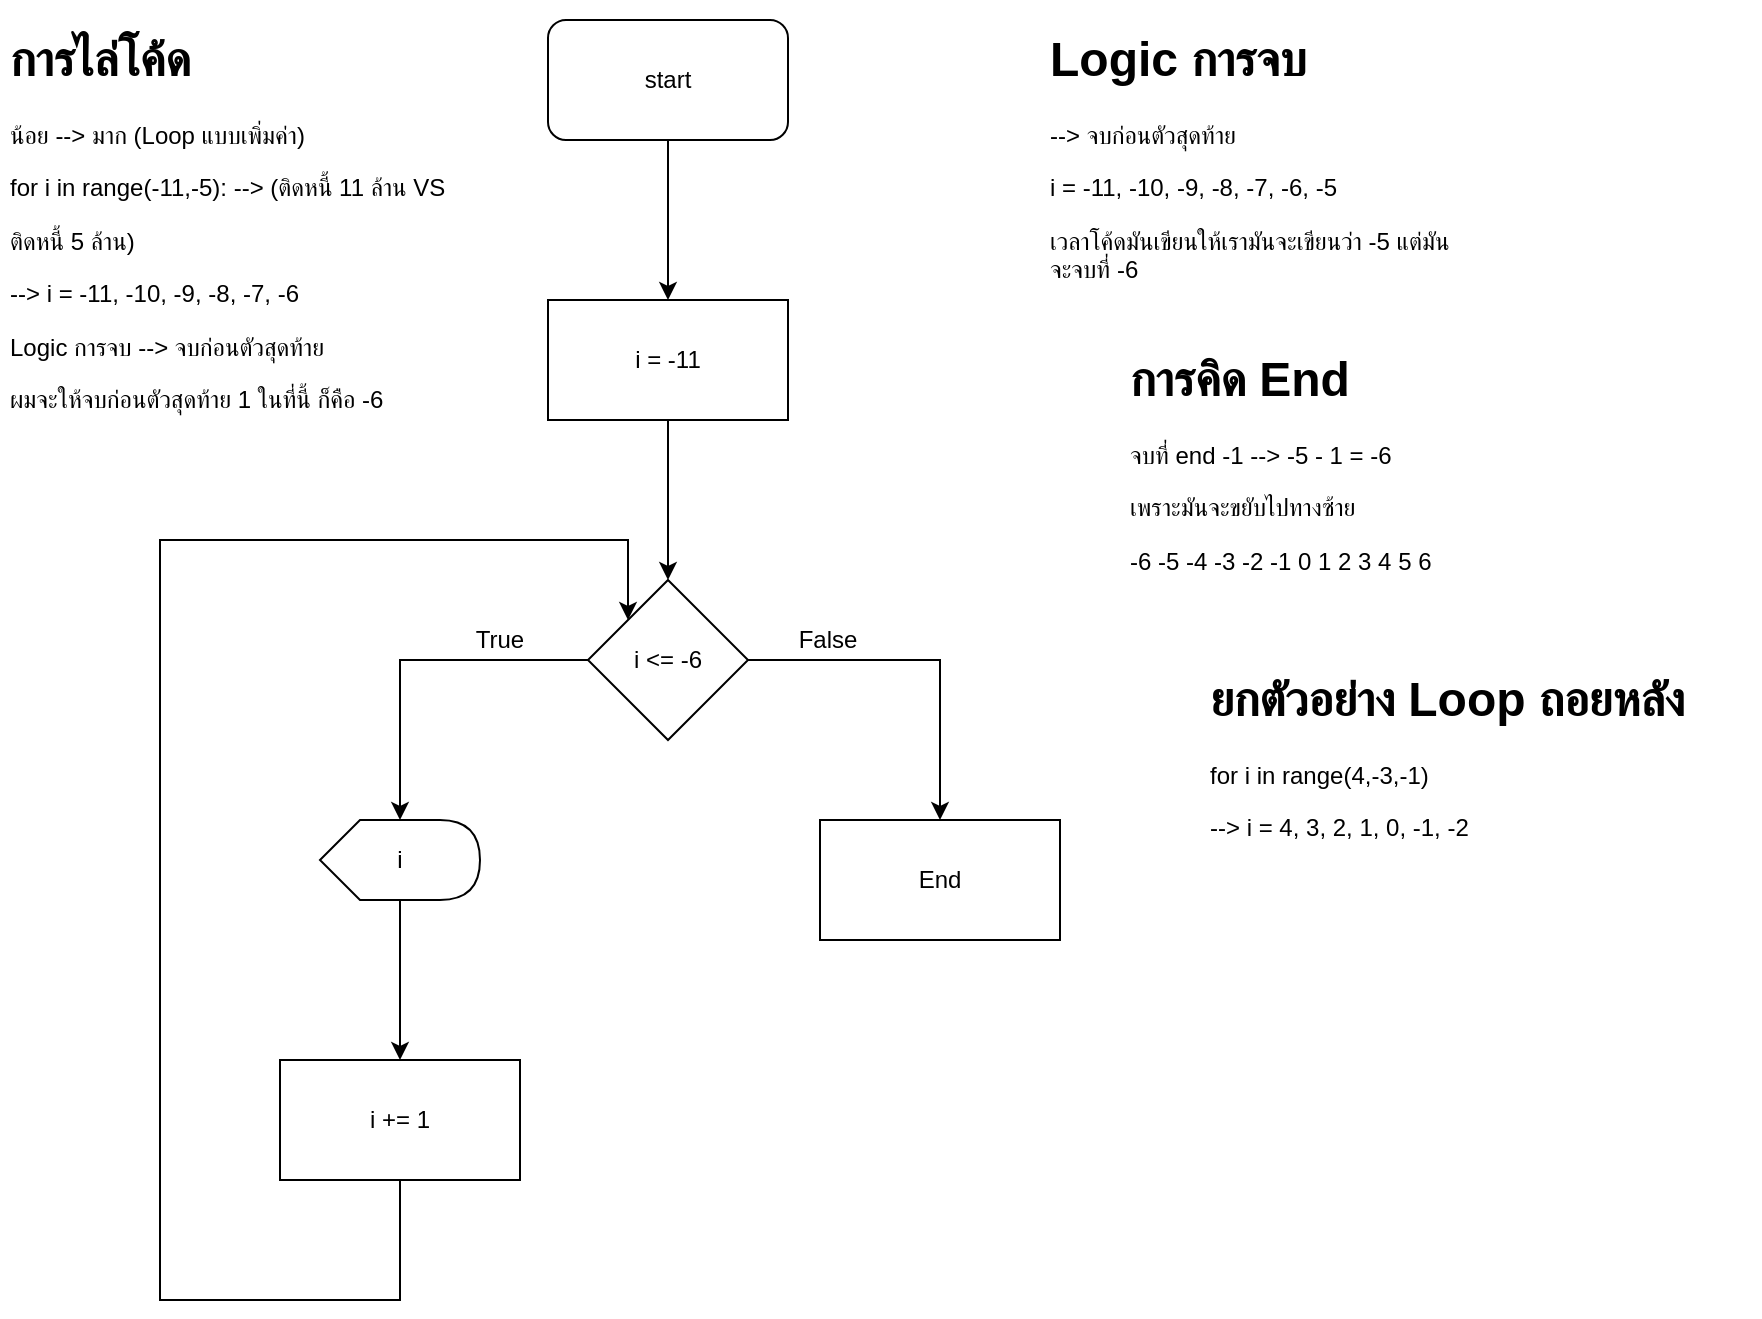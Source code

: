 <mxfile>
    <diagram id="KFGv78dDTJR239rkCX04" name="Page-1">
        <mxGraphModel dx="774" dy="491" grid="1" gridSize="10" guides="1" tooltips="1" connect="1" arrows="1" fold="1" page="1" pageScale="1" pageWidth="827" pageHeight="1169" math="0" shadow="0">
            <root>
                <mxCell id="0"/>
                <mxCell id="1" parent="0"/>
                <mxCell id="20" style="edgeStyle=orthogonalEdgeStyle;rounded=0;orthogonalLoop=1;jettySize=auto;html=1;" parent="1" source="18" target="19" edge="1">
                    <mxGeometry relative="1" as="geometry"/>
                </mxCell>
                <mxCell id="18" value="start" style="rounded=1;whiteSpace=wrap;html=1;" parent="1" vertex="1">
                    <mxGeometry x="354" y="40" width="120" height="60" as="geometry"/>
                </mxCell>
                <mxCell id="22" style="edgeStyle=orthogonalEdgeStyle;rounded=0;orthogonalLoop=1;jettySize=auto;html=1;" parent="1" source="19" target="21" edge="1">
                    <mxGeometry relative="1" as="geometry"/>
                </mxCell>
                <mxCell id="19" value="i = -11" style="rounded=0;whiteSpace=wrap;html=1;" parent="1" vertex="1">
                    <mxGeometry x="354" y="180" width="120" height="60" as="geometry"/>
                </mxCell>
                <mxCell id="24" style="edgeStyle=orthogonalEdgeStyle;rounded=0;orthogonalLoop=1;jettySize=auto;html=1;" parent="1" source="21" target="23" edge="1">
                    <mxGeometry relative="1" as="geometry"/>
                </mxCell>
                <mxCell id="29" style="edgeStyle=orthogonalEdgeStyle;rounded=0;orthogonalLoop=1;jettySize=auto;html=1;" parent="1" source="21" target="28" edge="1">
                    <mxGeometry relative="1" as="geometry"/>
                </mxCell>
                <mxCell id="21" value="i &amp;lt;= -6" style="rhombus;whiteSpace=wrap;html=1;" parent="1" vertex="1">
                    <mxGeometry x="374" y="320" width="80" height="80" as="geometry"/>
                </mxCell>
                <mxCell id="26" style="edgeStyle=orthogonalEdgeStyle;rounded=0;orthogonalLoop=1;jettySize=auto;html=1;" parent="1" source="23" target="25" edge="1">
                    <mxGeometry relative="1" as="geometry"/>
                </mxCell>
                <mxCell id="23" value="i" style="shape=display;whiteSpace=wrap;html=1;" parent="1" vertex="1">
                    <mxGeometry x="240" y="440" width="80" height="40" as="geometry"/>
                </mxCell>
                <mxCell id="27" style="edgeStyle=orthogonalEdgeStyle;rounded=0;orthogonalLoop=1;jettySize=auto;html=1;entryX=0;entryY=0;entryDx=0;entryDy=0;" parent="1" source="25" target="21" edge="1">
                    <mxGeometry relative="1" as="geometry">
                        <Array as="points">
                            <mxPoint x="280" y="680"/>
                            <mxPoint x="160" y="680"/>
                            <mxPoint x="160" y="300"/>
                            <mxPoint x="394" y="300"/>
                        </Array>
                    </mxGeometry>
                </mxCell>
                <mxCell id="25" value="i += 1" style="rounded=0;whiteSpace=wrap;html=1;" parent="1" vertex="1">
                    <mxGeometry x="220" y="560" width="120" height="60" as="geometry"/>
                </mxCell>
                <mxCell id="28" value="End" style="rounded=0;whiteSpace=wrap;html=1;" parent="1" vertex="1">
                    <mxGeometry x="490" y="440" width="120" height="60" as="geometry"/>
                </mxCell>
                <mxCell id="30" value="True" style="text;html=1;strokeColor=none;fillColor=none;align=center;verticalAlign=middle;whiteSpace=wrap;rounded=0;" parent="1" vertex="1">
                    <mxGeometry x="310" y="340" width="40" height="20" as="geometry"/>
                </mxCell>
                <mxCell id="31" value="False" style="text;html=1;strokeColor=none;fillColor=none;align=center;verticalAlign=middle;whiteSpace=wrap;rounded=0;" parent="1" vertex="1">
                    <mxGeometry x="474" y="340" width="40" height="20" as="geometry"/>
                </mxCell>
                <mxCell id="32" value="&lt;h1&gt;การคิด End&lt;/h1&gt;&lt;p&gt;&lt;span&gt;จบที่ end -1 --&amp;gt; -5 - 1 = -6&lt;/span&gt;&lt;br&gt;&lt;/p&gt;&lt;p&gt;เพราะมันจะขยับไปทางซ้าย&lt;/p&gt;&lt;p&gt;-6 -5 -4 -3 -2 -1 0 1 2 3 4 5 6&lt;span&gt;&lt;br&gt;&lt;/span&gt;&lt;/p&gt;" style="text;html=1;strokeColor=none;fillColor=none;spacing=5;spacingTop=-20;whiteSpace=wrap;overflow=hidden;rounded=0;" parent="1" vertex="1">
                    <mxGeometry x="640" y="200" width="190" height="120" as="geometry"/>
                </mxCell>
                <mxCell id="33" value="&lt;h1&gt;Logic การจบ&lt;/h1&gt;&lt;p&gt;--&amp;gt; จบก่อนตัวสุดท้าย&lt;/p&gt;&lt;p&gt;i = -11, -10, -9, -8, -7, -6, -5&lt;/p&gt;&lt;p&gt;เวลาโค้ดมันเขียนให้เรามันจะเขียนว่า -5 แต่มันจะจบที่ -6&lt;/p&gt;" style="text;html=1;strokeColor=none;fillColor=none;spacing=5;spacingTop=-20;whiteSpace=wrap;overflow=hidden;rounded=0;" parent="1" vertex="1">
                    <mxGeometry x="600" y="40" width="210" height="140" as="geometry"/>
                </mxCell>
                <mxCell id="34" value="&lt;h1&gt;การไล่โค้ด&lt;/h1&gt;&lt;p&gt;น้อย --&amp;gt; มาก (Loop แบบเพิ่มค่า)&lt;br&gt;&lt;/p&gt;&lt;p&gt;for i in range(-11,-5):&amp;nbsp;&lt;span&gt;--&amp;gt; (ติดหนี้ 11 ล้าน VS&amp;nbsp;&lt;/span&gt;&lt;/p&gt;ติดหนี้ 5 ล้าน&lt;span&gt;)&lt;/span&gt;&lt;br&gt;&lt;p&gt;--&amp;gt; i = -11, -10, -9, -8, -7, -6&lt;/p&gt;&lt;p&gt;Logic การจบ --&amp;gt; จบก่อนตัวสุดท้าย&lt;br&gt;&lt;/p&gt;&lt;p&gt;ผมจะให้จบก่อนตัวสุดท้าย 1 ในที่นี้ ก็คือ -6&lt;/p&gt;" style="text;html=1;strokeColor=none;fillColor=none;spacing=5;spacingTop=-20;whiteSpace=wrap;overflow=hidden;rounded=0;" parent="1" vertex="1">
                    <mxGeometry x="80" y="40" width="240" height="200" as="geometry"/>
                </mxCell>
                <mxCell id="36" value="&lt;h1&gt;ยกตัวอย่าง Loop ถอยหลัง&lt;/h1&gt;&lt;p&gt;for i in range(4,-3,-1)&lt;/p&gt;&lt;p&gt;--&amp;gt; i = 4, 3, 2, 1, 0, -1, -2&lt;/p&gt;" style="text;html=1;strokeColor=none;fillColor=none;spacing=5;spacingTop=-20;whiteSpace=wrap;overflow=hidden;rounded=0;" parent="1" vertex="1">
                    <mxGeometry x="680" y="360" width="280" height="120" as="geometry"/>
                </mxCell>
            </root>
        </mxGraphModel>
    </diagram>
</mxfile>